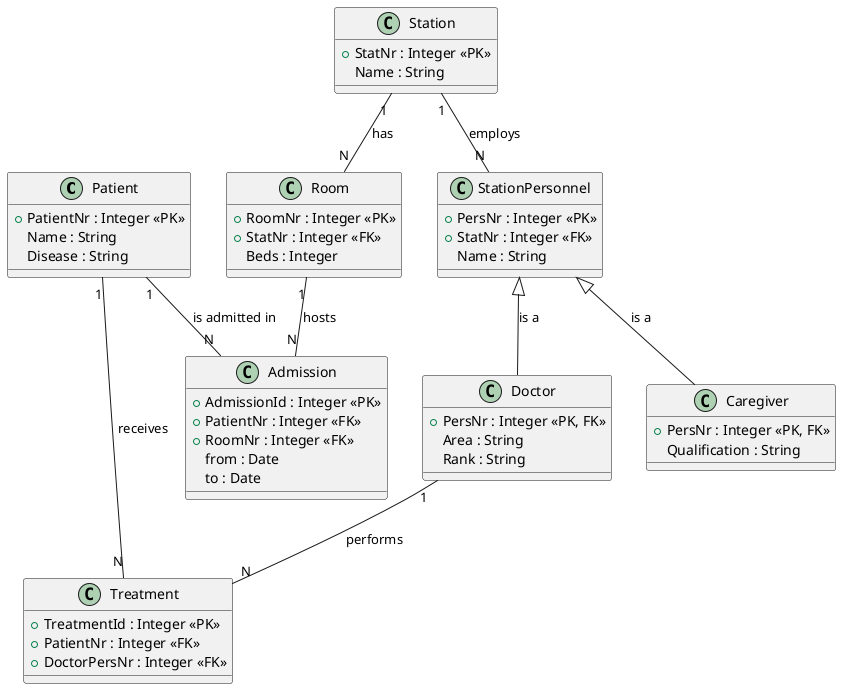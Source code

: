 @startuml Hospital

class Patient {
    +PatientNr : Integer <<PK>>
    Name : String
    Disease : String
}

class Room {
    +RoomNr : Integer <<PK>>
    +StatNr : Integer <<FK>>
    Beds : Integer
}

class Station {
    +StatNr : Integer <<PK>>
    Name : String
}

class StationPersonnel {
    +PersNr : Integer <<PK>>
    +StatNr : Integer <<FK>>
    Name : String
}

class Caregiver {
    +PersNr : Integer <<PK, FK>>
    Qualification : String
}

class Doctor {
    +PersNr : Integer <<PK, FK>>
    Area : String
    Rank : String
}

class Admission {
    +AdmissionId : Integer <<PK>>
    +PatientNr : Integer <<FK>>
    +RoomNr : Integer <<FK>>
    from : Date
    to : Date
}

class Treatment {
    +TreatmentId : Integer <<PK>>
    +PatientNr : Integer <<FK>>
    +DoctorPersNr : Integer <<FK>>
}

Patient "1" -- "N" Admission : "is admitted in"
Room "1" -- "N" Admission : "hosts"
Station "1" -- "N" Room : "has"
Station "1" -- "N" StationPersonnel : "employs"
StationPersonnel <|-- Caregiver : "is a"
StationPersonnel <|-- Doctor : "is a"
Doctor "1" -- "N" Treatment : "performs"
Patient "1" -- "N" Treatment : "receives"

@enduml